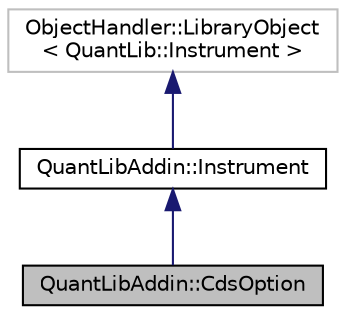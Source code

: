 digraph "QuantLibAddin::CdsOption"
{
  edge [fontname="Helvetica",fontsize="10",labelfontname="Helvetica",labelfontsize="10"];
  node [fontname="Helvetica",fontsize="10",shape=record];
  Node0 [label="QuantLibAddin::CdsOption",height=0.2,width=0.4,color="black", fillcolor="grey75", style="filled", fontcolor="black"];
  Node1 -> Node0 [dir="back",color="midnightblue",fontsize="10",style="solid",fontname="Helvetica"];
  Node1 [label="QuantLibAddin::Instrument",height=0.2,width=0.4,color="black", fillcolor="white", style="filled",URL="$class_quant_lib_addin_1_1_instrument.html"];
  Node2 -> Node1 [dir="back",color="midnightblue",fontsize="10",style="solid",fontname="Helvetica"];
  Node2 [label="ObjectHandler::LibraryObject\l\< QuantLib::Instrument \>",height=0.2,width=0.4,color="grey75", fillcolor="white", style="filled"];
}
